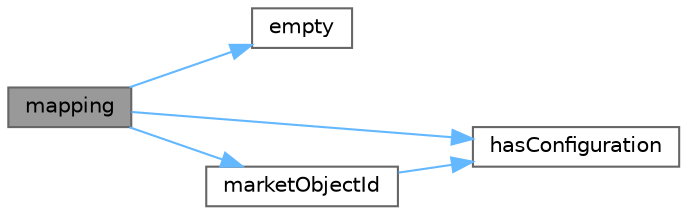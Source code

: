 digraph "mapping"
{
 // INTERACTIVE_SVG=YES
 // LATEX_PDF_SIZE
  bgcolor="transparent";
  edge [fontname=Helvetica,fontsize=10,labelfontname=Helvetica,labelfontsize=10];
  node [fontname=Helvetica,fontsize=10,shape=box,height=0.2,width=0.4];
  rankdir="LR";
  Node1 [label="mapping",height=0.2,width=0.4,color="gray40", fillcolor="grey60", style="filled", fontcolor="black",tooltip="EUR => Yield/EUR/EUR6M, USD => Yield/USD/USD3M etc."];
  Node1 -> Node2 [color="steelblue1",style="solid"];
  Node2 [label="empty",height=0.2,width=0.4,color="grey40", fillcolor="white", style="filled",URL="$classore_1_1data_1_1_todays_market_parameters.html#a3f37b042a1e7cd4bd38fc564de81f0da",tooltip="Check if any parameters."];
  Node1 -> Node3 [color="steelblue1",style="solid"];
  Node3 [label="hasConfiguration",height=0.2,width=0.4,color="grey40", fillcolor="white", style="filled",URL="$classore_1_1data_1_1_todays_market_parameters.html#a15146782240bf68d7923722c5371feb9",tooltip=" "];
  Node1 -> Node4 [color="steelblue1",style="solid"];
  Node4 [label="marketObjectId",height=0.2,width=0.4,color="grey40", fillcolor="white", style="filled",URL="$classore_1_1data_1_1_todays_market_parameters.html#af07dd518bba247175c3e8816becacec7",tooltip="Intermediate id for a given market object and configuration, see the description of configurations_ b..."];
  Node4 -> Node3 [color="steelblue1",style="solid"];
}
